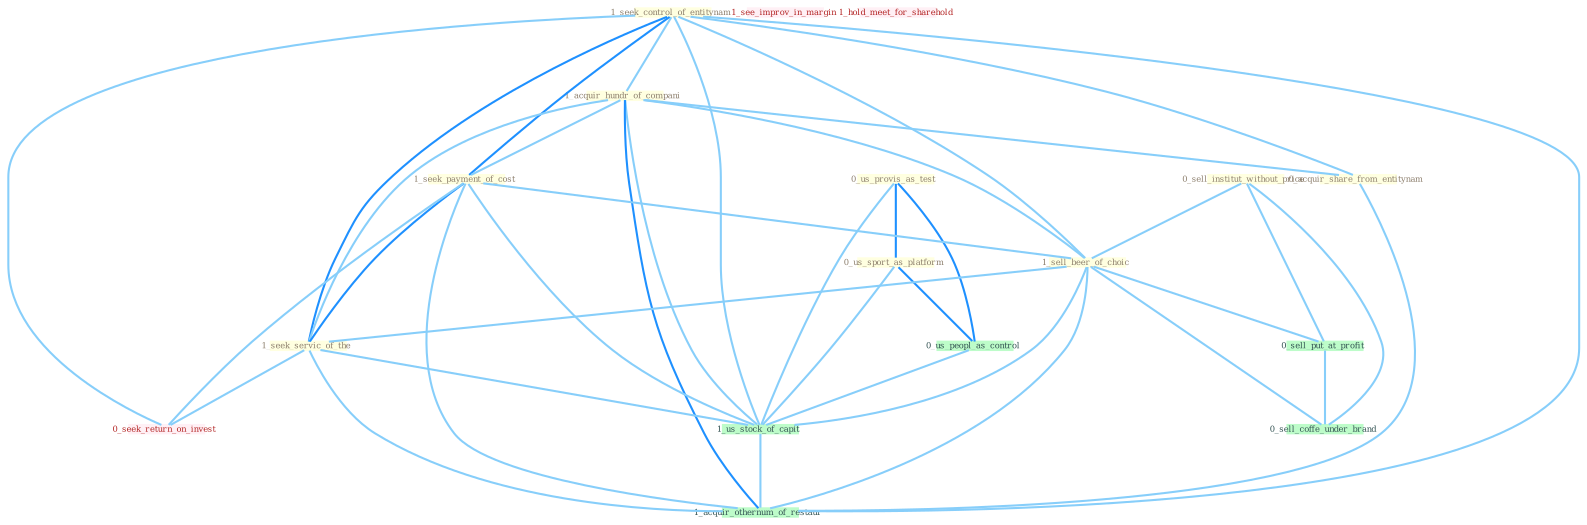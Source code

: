 Graph G{ 
    node
    [shape=polygon,style=filled,width=.5,height=.06,color="#BDFCC9",fixedsize=true,fontsize=4,
    fontcolor="#2f4f4f"];
    {node
    [color="#ffffe0", fontcolor="#8b7d6b"] "1_seek_control_of_entitynam " "1_acquir_hundr_of_compani " "0_acquir_share_from_entitynam " "0_us_provis_as_test " "0_sell_institut_without_price " "1_seek_payment_of_cost " "0_us_sport_as_platform " "1_sell_beer_of_choic " "1_seek_servic_of_the "}
{node [color="#fff0f5", fontcolor="#b22222"] "0_seek_return_on_invest " "1_see_improv_in_margin " "1_hold_meet_for_sharehold "}
edge [color="#B0E2FF"];

	"1_seek_control_of_entitynam " -- "1_acquir_hundr_of_compani " [w="1", color="#87cefa" ];
	"1_seek_control_of_entitynam " -- "0_acquir_share_from_entitynam " [w="1", color="#87cefa" ];
	"1_seek_control_of_entitynam " -- "1_seek_payment_of_cost " [w="2", color="#1e90ff" , len=0.8];
	"1_seek_control_of_entitynam " -- "1_sell_beer_of_choic " [w="1", color="#87cefa" ];
	"1_seek_control_of_entitynam " -- "1_seek_servic_of_the " [w="2", color="#1e90ff" , len=0.8];
	"1_seek_control_of_entitynam " -- "0_seek_return_on_invest " [w="1", color="#87cefa" ];
	"1_seek_control_of_entitynam " -- "1_us_stock_of_capit " [w="1", color="#87cefa" ];
	"1_seek_control_of_entitynam " -- "1_acquir_othernum_of_restaur " [w="1", color="#87cefa" ];
	"1_acquir_hundr_of_compani " -- "0_acquir_share_from_entitynam " [w="1", color="#87cefa" ];
	"1_acquir_hundr_of_compani " -- "1_seek_payment_of_cost " [w="1", color="#87cefa" ];
	"1_acquir_hundr_of_compani " -- "1_sell_beer_of_choic " [w="1", color="#87cefa" ];
	"1_acquir_hundr_of_compani " -- "1_seek_servic_of_the " [w="1", color="#87cefa" ];
	"1_acquir_hundr_of_compani " -- "1_us_stock_of_capit " [w="1", color="#87cefa" ];
	"1_acquir_hundr_of_compani " -- "1_acquir_othernum_of_restaur " [w="2", color="#1e90ff" , len=0.8];
	"0_acquir_share_from_entitynam " -- "1_acquir_othernum_of_restaur " [w="1", color="#87cefa" ];
	"0_us_provis_as_test " -- "0_us_sport_as_platform " [w="2", color="#1e90ff" , len=0.8];
	"0_us_provis_as_test " -- "0_us_peopl_as_control " [w="2", color="#1e90ff" , len=0.8];
	"0_us_provis_as_test " -- "1_us_stock_of_capit " [w="1", color="#87cefa" ];
	"0_sell_institut_without_price " -- "1_sell_beer_of_choic " [w="1", color="#87cefa" ];
	"0_sell_institut_without_price " -- "0_sell_put_at_profit " [w="1", color="#87cefa" ];
	"0_sell_institut_without_price " -- "0_sell_coffe_under_brand " [w="1", color="#87cefa" ];
	"1_seek_payment_of_cost " -- "1_sell_beer_of_choic " [w="1", color="#87cefa" ];
	"1_seek_payment_of_cost " -- "1_seek_servic_of_the " [w="2", color="#1e90ff" , len=0.8];
	"1_seek_payment_of_cost " -- "0_seek_return_on_invest " [w="1", color="#87cefa" ];
	"1_seek_payment_of_cost " -- "1_us_stock_of_capit " [w="1", color="#87cefa" ];
	"1_seek_payment_of_cost " -- "1_acquir_othernum_of_restaur " [w="1", color="#87cefa" ];
	"0_us_sport_as_platform " -- "0_us_peopl_as_control " [w="2", color="#1e90ff" , len=0.8];
	"0_us_sport_as_platform " -- "1_us_stock_of_capit " [w="1", color="#87cefa" ];
	"1_sell_beer_of_choic " -- "1_seek_servic_of_the " [w="1", color="#87cefa" ];
	"1_sell_beer_of_choic " -- "0_sell_put_at_profit " [w="1", color="#87cefa" ];
	"1_sell_beer_of_choic " -- "1_us_stock_of_capit " [w="1", color="#87cefa" ];
	"1_sell_beer_of_choic " -- "0_sell_coffe_under_brand " [w="1", color="#87cefa" ];
	"1_sell_beer_of_choic " -- "1_acquir_othernum_of_restaur " [w="1", color="#87cefa" ];
	"1_seek_servic_of_the " -- "0_seek_return_on_invest " [w="1", color="#87cefa" ];
	"1_seek_servic_of_the " -- "1_us_stock_of_capit " [w="1", color="#87cefa" ];
	"1_seek_servic_of_the " -- "1_acquir_othernum_of_restaur " [w="1", color="#87cefa" ];
	"0_us_peopl_as_control " -- "1_us_stock_of_capit " [w="1", color="#87cefa" ];
	"0_sell_put_at_profit " -- "0_sell_coffe_under_brand " [w="1", color="#87cefa" ];
	"1_us_stock_of_capit " -- "1_acquir_othernum_of_restaur " [w="1", color="#87cefa" ];
}
